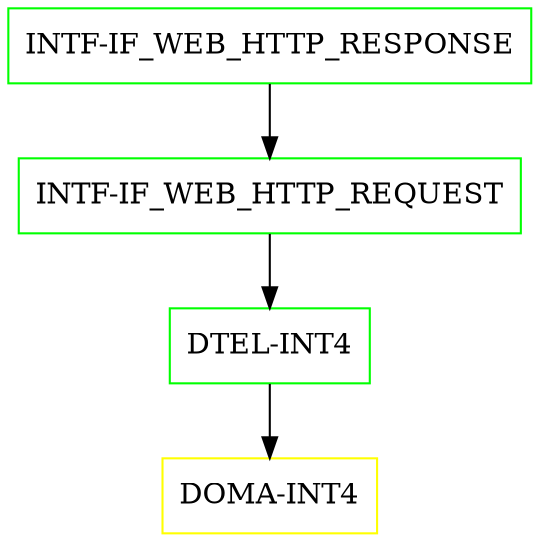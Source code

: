 digraph G {
  "INTF-IF_WEB_HTTP_RESPONSE" [shape=box,color=green];
  "INTF-IF_WEB_HTTP_REQUEST" [shape=box,color=green,URL="./INTF_IF_WEB_HTTP_REQUEST.html"];
  "DTEL-INT4" [shape=box,color=green,URL="./DTEL_INT4.html"];
  "DOMA-INT4" [shape=box,color=yellow,URL="./DOMA_INT4.html"];
  "INTF-IF_WEB_HTTP_RESPONSE" -> "INTF-IF_WEB_HTTP_REQUEST";
  "INTF-IF_WEB_HTTP_REQUEST" -> "DTEL-INT4";
  "DTEL-INT4" -> "DOMA-INT4";
}

